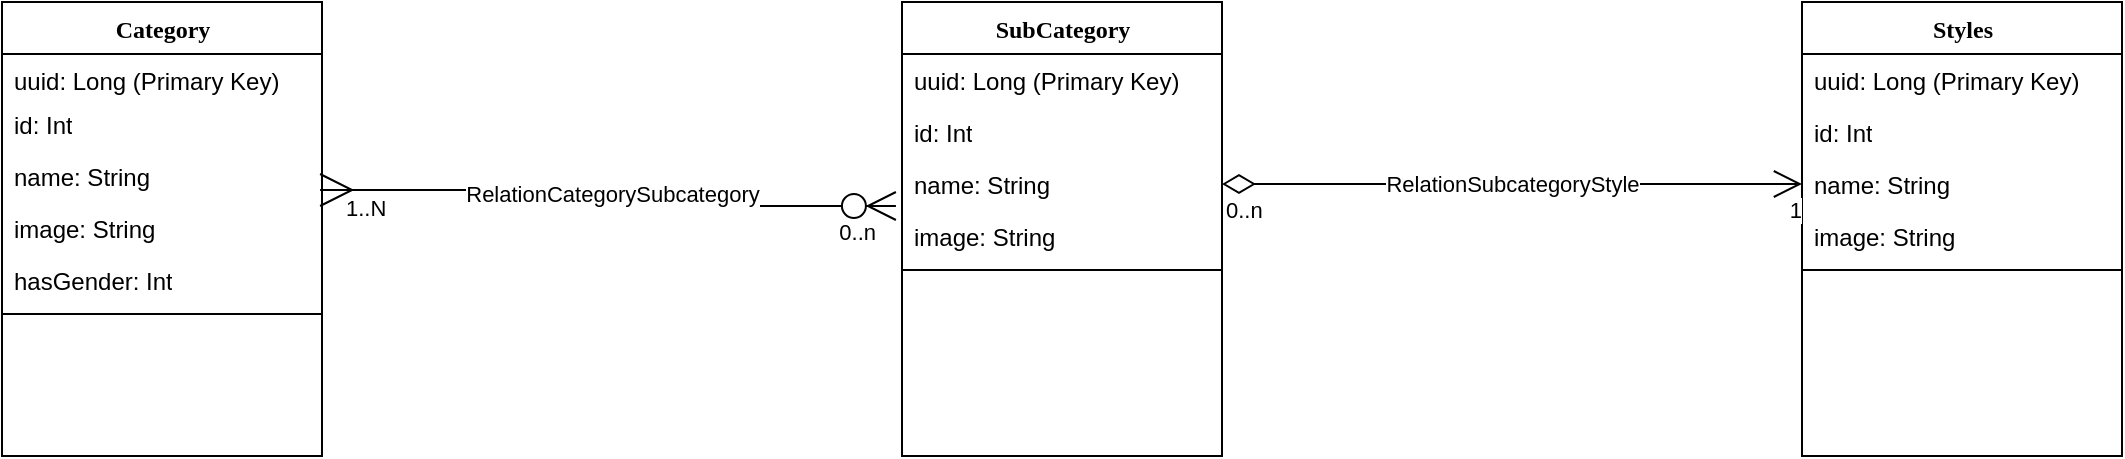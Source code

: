 <mxfile version="14.6.11" type="github">
  <diagram name="Schema Database" id="9f46799a-70d6-7492-0946-bef42562c5a5">
    <mxGraphModel dx="1467" dy="1076" grid="1" gridSize="10" guides="1" tooltips="1" connect="1" arrows="1" fold="1" page="1" pageScale="1" pageWidth="1100" pageHeight="850" background="#ffffff" math="0" shadow="0">
      <root>
        <mxCell id="0" />
        <mxCell id="1" parent="0" />
        <mxCell id="78961159f06e98e8-17" value="Category" style="swimlane;html=1;fontStyle=1;align=center;verticalAlign=top;childLayout=stackLayout;horizontal=1;startSize=26;horizontalStack=0;resizeParent=1;resizeLast=0;collapsible=1;marginBottom=0;swimlaneFillColor=#ffffff;rounded=0;shadow=0;comic=0;labelBackgroundColor=none;strokeWidth=1;fillColor=none;fontFamily=Verdana;fontSize=12" parent="1" vertex="1">
          <mxGeometry x="20" y="130" width="160" height="227" as="geometry" />
        </mxCell>
        <mxCell id="78961159f06e98e8-21" value="uuid: Long (Primary Key)" style="text;html=1;strokeColor=none;fillColor=none;align=left;verticalAlign=top;spacingLeft=4;spacingRight=4;whiteSpace=wrap;overflow=hidden;rotatable=0;points=[[0,0.5],[1,0.5]];portConstraint=eastwest;" parent="78961159f06e98e8-17" vertex="1">
          <mxGeometry y="26" width="160" height="22" as="geometry" />
        </mxCell>
        <mxCell id="78961159f06e98e8-23" value="id: Int" style="text;html=1;strokeColor=none;fillColor=none;align=left;verticalAlign=top;spacingLeft=4;spacingRight=4;whiteSpace=wrap;overflow=hidden;rotatable=0;points=[[0,0.5],[1,0.5]];portConstraint=eastwest;" parent="78961159f06e98e8-17" vertex="1">
          <mxGeometry y="48" width="160" height="26" as="geometry" />
        </mxCell>
        <mxCell id="78961159f06e98e8-25" value="name: String" style="text;html=1;strokeColor=none;fillColor=none;align=left;verticalAlign=top;spacingLeft=4;spacingRight=4;whiteSpace=wrap;overflow=hidden;rotatable=0;points=[[0,0.5],[1,0.5]];portConstraint=eastwest;" parent="78961159f06e98e8-17" vertex="1">
          <mxGeometry y="74" width="160" height="26" as="geometry" />
        </mxCell>
        <mxCell id="78961159f06e98e8-26" value="image: String" style="text;html=1;strokeColor=none;fillColor=none;align=left;verticalAlign=top;spacingLeft=4;spacingRight=4;whiteSpace=wrap;overflow=hidden;rotatable=0;points=[[0,0.5],[1,0.5]];portConstraint=eastwest;" parent="78961159f06e98e8-17" vertex="1">
          <mxGeometry y="100" width="160" height="26" as="geometry" />
        </mxCell>
        <mxCell id="78961159f06e98e8-24" value="hasGender: Int" style="text;html=1;strokeColor=none;fillColor=none;align=left;verticalAlign=top;spacingLeft=4;spacingRight=4;whiteSpace=wrap;overflow=hidden;rotatable=0;points=[[0,0.5],[1,0.5]];portConstraint=eastwest;" parent="78961159f06e98e8-17" vertex="1">
          <mxGeometry y="126" width="160" height="26" as="geometry" />
        </mxCell>
        <mxCell id="78961159f06e98e8-19" value="" style="line;html=1;strokeWidth=1;fillColor=none;align=left;verticalAlign=middle;spacingTop=-1;spacingLeft=3;spacingRight=3;rotatable=0;labelPosition=right;points=[];portConstraint=eastwest;" parent="78961159f06e98e8-17" vertex="1">
          <mxGeometry y="152" width="160" height="8" as="geometry" />
        </mxCell>
        <mxCell id="_mpgSmv_8ZRDEW-1mFPT-3" value="SubCategory" style="swimlane;html=1;fontStyle=1;align=center;verticalAlign=top;childLayout=stackLayout;horizontal=1;startSize=26;horizontalStack=0;resizeParent=1;resizeLast=0;collapsible=1;marginBottom=0;swimlaneFillColor=#ffffff;rounded=0;shadow=0;comic=0;labelBackgroundColor=none;strokeWidth=1;fillColor=none;fontFamily=Verdana;fontSize=12" vertex="1" parent="1">
          <mxGeometry x="470" y="130" width="160" height="227" as="geometry" />
        </mxCell>
        <mxCell id="_mpgSmv_8ZRDEW-1mFPT-4" value="uuid: Long (Primary Key)" style="text;html=1;strokeColor=none;fillColor=none;align=left;verticalAlign=top;spacingLeft=4;spacingRight=4;whiteSpace=wrap;overflow=hidden;rotatable=0;points=[[0,0.5],[1,0.5]];portConstraint=eastwest;" vertex="1" parent="_mpgSmv_8ZRDEW-1mFPT-3">
          <mxGeometry y="26" width="160" height="26" as="geometry" />
        </mxCell>
        <mxCell id="_mpgSmv_8ZRDEW-1mFPT-5" value="id: Int" style="text;html=1;strokeColor=none;fillColor=none;align=left;verticalAlign=top;spacingLeft=4;spacingRight=4;whiteSpace=wrap;overflow=hidden;rotatable=0;points=[[0,0.5],[1,0.5]];portConstraint=eastwest;" vertex="1" parent="_mpgSmv_8ZRDEW-1mFPT-3">
          <mxGeometry y="52" width="160" height="26" as="geometry" />
        </mxCell>
        <mxCell id="_mpgSmv_8ZRDEW-1mFPT-6" value="name: String" style="text;html=1;strokeColor=none;fillColor=none;align=left;verticalAlign=top;spacingLeft=4;spacingRight=4;whiteSpace=wrap;overflow=hidden;rotatable=0;points=[[0,0.5],[1,0.5]];portConstraint=eastwest;" vertex="1" parent="_mpgSmv_8ZRDEW-1mFPT-3">
          <mxGeometry y="78" width="160" height="26" as="geometry" />
        </mxCell>
        <mxCell id="_mpgSmv_8ZRDEW-1mFPT-7" value="image: String" style="text;html=1;strokeColor=none;fillColor=none;align=left;verticalAlign=top;spacingLeft=4;spacingRight=4;whiteSpace=wrap;overflow=hidden;rotatable=0;points=[[0,0.5],[1,0.5]];portConstraint=eastwest;" vertex="1" parent="_mpgSmv_8ZRDEW-1mFPT-3">
          <mxGeometry y="104" width="160" height="26" as="geometry" />
        </mxCell>
        <mxCell id="_mpgSmv_8ZRDEW-1mFPT-9" value="" style="line;html=1;strokeWidth=1;fillColor=none;align=left;verticalAlign=middle;spacingTop=-1;spacingLeft=3;spacingRight=3;rotatable=0;labelPosition=right;points=[];portConstraint=eastwest;" vertex="1" parent="_mpgSmv_8ZRDEW-1mFPT-3">
          <mxGeometry y="130" width="160" height="8" as="geometry" />
        </mxCell>
        <mxCell id="_mpgSmv_8ZRDEW-1mFPT-21" value="RelationCategorySubcategory" style="endArrow=ERzeroToMany;html=1;endSize=12;startArrow=ERmany;startSize=14;startFill=0;edgeStyle=orthogonalEdgeStyle;exitX=0.994;exitY=0.769;exitDx=0;exitDy=0;exitPerimeter=0;endFill=1;entryX=-0.019;entryY=-0.077;entryDx=0;entryDy=0;entryPerimeter=0;" edge="1" parent="1" source="78961159f06e98e8-25" target="_mpgSmv_8ZRDEW-1mFPT-7">
          <mxGeometry relative="1" as="geometry">
            <mxPoint x="290" y="160" as="sourcePoint" />
            <mxPoint x="420" y="234" as="targetPoint" />
          </mxGeometry>
        </mxCell>
        <mxCell id="_mpgSmv_8ZRDEW-1mFPT-22" value="1..N" style="edgeLabel;resizable=0;html=1;align=left;verticalAlign=top;" connectable="0" vertex="1" parent="_mpgSmv_8ZRDEW-1mFPT-21">
          <mxGeometry x="-1" relative="1" as="geometry">
            <mxPoint x="11" y="-4" as="offset" />
          </mxGeometry>
        </mxCell>
        <mxCell id="_mpgSmv_8ZRDEW-1mFPT-23" value="0..n" style="edgeLabel;resizable=0;html=1;align=right;verticalAlign=top;" connectable="0" vertex="1" parent="_mpgSmv_8ZRDEW-1mFPT-21">
          <mxGeometry x="1" relative="1" as="geometry">
            <mxPoint x="-10" as="offset" />
          </mxGeometry>
        </mxCell>
        <mxCell id="_mpgSmv_8ZRDEW-1mFPT-27" value="Styles" style="swimlane;html=1;fontStyle=1;align=center;verticalAlign=top;childLayout=stackLayout;horizontal=1;startSize=26;horizontalStack=0;resizeParent=1;resizeLast=0;collapsible=1;marginBottom=0;swimlaneFillColor=#ffffff;rounded=0;shadow=0;comic=0;labelBackgroundColor=none;strokeWidth=1;fillColor=none;fontFamily=Verdana;fontSize=12" vertex="1" parent="1">
          <mxGeometry x="920" y="130" width="160" height="227" as="geometry" />
        </mxCell>
        <mxCell id="_mpgSmv_8ZRDEW-1mFPT-28" value="uuid: Long (Primary Key)" style="text;html=1;strokeColor=none;fillColor=none;align=left;verticalAlign=top;spacingLeft=4;spacingRight=4;whiteSpace=wrap;overflow=hidden;rotatable=0;points=[[0,0.5],[1,0.5]];portConstraint=eastwest;" vertex="1" parent="_mpgSmv_8ZRDEW-1mFPT-27">
          <mxGeometry y="26" width="160" height="26" as="geometry" />
        </mxCell>
        <mxCell id="_mpgSmv_8ZRDEW-1mFPT-29" value="id: Int" style="text;html=1;strokeColor=none;fillColor=none;align=left;verticalAlign=top;spacingLeft=4;spacingRight=4;whiteSpace=wrap;overflow=hidden;rotatable=0;points=[[0,0.5],[1,0.5]];portConstraint=eastwest;" vertex="1" parent="_mpgSmv_8ZRDEW-1mFPT-27">
          <mxGeometry y="52" width="160" height="26" as="geometry" />
        </mxCell>
        <mxCell id="_mpgSmv_8ZRDEW-1mFPT-30" value="name: String" style="text;html=1;strokeColor=none;fillColor=none;align=left;verticalAlign=top;spacingLeft=4;spacingRight=4;whiteSpace=wrap;overflow=hidden;rotatable=0;points=[[0,0.5],[1,0.5]];portConstraint=eastwest;" vertex="1" parent="_mpgSmv_8ZRDEW-1mFPT-27">
          <mxGeometry y="78" width="160" height="26" as="geometry" />
        </mxCell>
        <mxCell id="_mpgSmv_8ZRDEW-1mFPT-31" value="image: String" style="text;html=1;strokeColor=none;fillColor=none;align=left;verticalAlign=top;spacingLeft=4;spacingRight=4;whiteSpace=wrap;overflow=hidden;rotatable=0;points=[[0,0.5],[1,0.5]];portConstraint=eastwest;" vertex="1" parent="_mpgSmv_8ZRDEW-1mFPT-27">
          <mxGeometry y="104" width="160" height="26" as="geometry" />
        </mxCell>
        <mxCell id="_mpgSmv_8ZRDEW-1mFPT-32" value="" style="line;html=1;strokeWidth=1;fillColor=none;align=left;verticalAlign=middle;spacingTop=-1;spacingLeft=3;spacingRight=3;rotatable=0;labelPosition=right;points=[];portConstraint=eastwest;" vertex="1" parent="_mpgSmv_8ZRDEW-1mFPT-27">
          <mxGeometry y="130" width="160" height="8" as="geometry" />
        </mxCell>
        <mxCell id="_mpgSmv_8ZRDEW-1mFPT-35" value="RelationSubcategoryStyle" style="endArrow=open;html=1;endSize=12;startArrow=diamondThin;startSize=14;startFill=0;edgeStyle=orthogonalEdgeStyle;strokeColor=#000000;entryX=0;entryY=0.5;entryDx=0;entryDy=0;exitX=1;exitY=0.5;exitDx=0;exitDy=0;" edge="1" parent="1" source="_mpgSmv_8ZRDEW-1mFPT-6" target="_mpgSmv_8ZRDEW-1mFPT-30">
          <mxGeometry relative="1" as="geometry">
            <mxPoint x="680" y="250" as="sourcePoint" />
            <mxPoint x="790" y="230" as="targetPoint" />
          </mxGeometry>
        </mxCell>
        <mxCell id="_mpgSmv_8ZRDEW-1mFPT-36" value="0..n" style="edgeLabel;resizable=0;html=1;align=left;verticalAlign=top;" connectable="0" vertex="1" parent="_mpgSmv_8ZRDEW-1mFPT-35">
          <mxGeometry x="-1" relative="1" as="geometry" />
        </mxCell>
        <mxCell id="_mpgSmv_8ZRDEW-1mFPT-37" value="1" style="edgeLabel;resizable=0;html=1;align=right;verticalAlign=top;" connectable="0" vertex="1" parent="_mpgSmv_8ZRDEW-1mFPT-35">
          <mxGeometry x="1" relative="1" as="geometry" />
        </mxCell>
      </root>
    </mxGraphModel>
  </diagram>
</mxfile>
